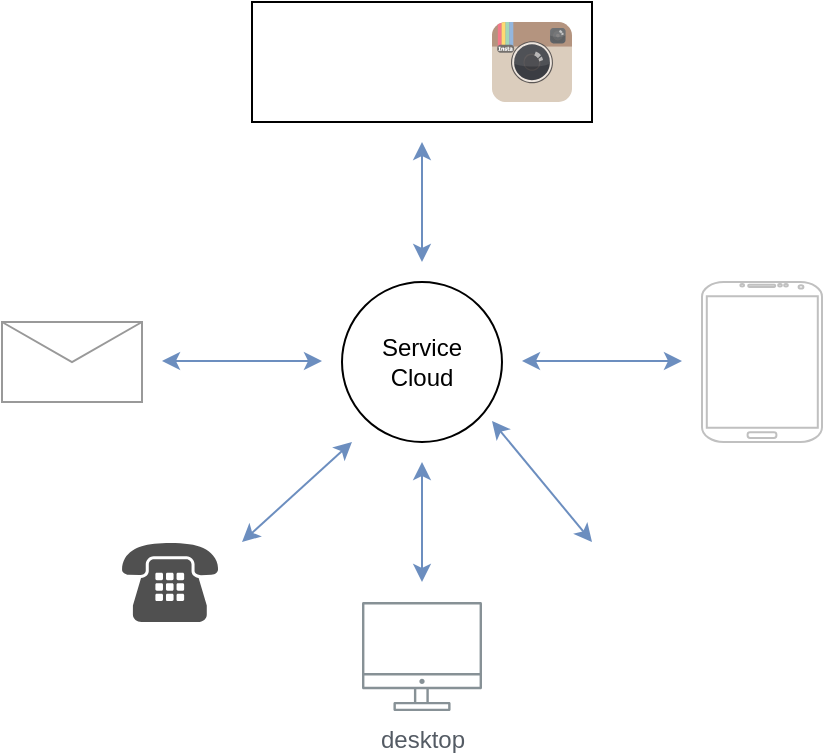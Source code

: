 <mxfile version="12.7.4" type="github">
  <diagram id="ag3dVYCGJuGmBB14NgHO" name="Page-1">
    <mxGraphModel dx="1186" dy="773" grid="1" gridSize="10" guides="1" tooltips="1" connect="1" arrows="1" fold="1" page="1" pageScale="1" pageWidth="827" pageHeight="1169" math="0" shadow="0">
      <root>
        <mxCell id="0" />
        <mxCell id="1" parent="0" />
        <mxCell id="snt15m9TcJzvURxw8jZ2-1" value="Service&lt;br&gt;Cloud" style="ellipse;whiteSpace=wrap;html=1;aspect=fixed;" vertex="1" parent="1">
          <mxGeometry x="360" y="290" width="80" height="80" as="geometry" />
        </mxCell>
        <mxCell id="snt15m9TcJzvURxw8jZ2-2" value="" style="verticalLabelPosition=bottom;shadow=0;dashed=0;align=center;html=1;verticalAlign=top;strokeWidth=1;shape=mxgraph.mockup.misc.mail2;strokeColor=#999999;" vertex="1" parent="1">
          <mxGeometry x="190" y="310" width="70" height="40" as="geometry" />
        </mxCell>
        <mxCell id="snt15m9TcJzvURxw8jZ2-3" value="" style="verticalLabelPosition=bottom;verticalAlign=top;html=1;shadow=0;dashed=0;strokeWidth=1;shape=mxgraph.android.phone2;strokeColor=#c0c0c0;" vertex="1" parent="1">
          <mxGeometry x="540" y="290" width="60" height="80" as="geometry" />
        </mxCell>
        <mxCell id="snt15m9TcJzvURxw8jZ2-4" value="" style="whiteSpace=wrap;html=1;" vertex="1" parent="1">
          <mxGeometry x="315" y="150" width="170" height="60" as="geometry" />
        </mxCell>
        <mxCell id="snt15m9TcJzvURxw8jZ2-5" value="" style="shape=image;html=1;verticalAlign=top;verticalLabelPosition=bottom;labelBackgroundColor=#ffffff;imageAspect=0;aspect=fixed;image=https://cdn3.iconfinder.com/data/icons/social-network-2/512/650867-facebook-128.png" vertex="1" parent="1">
          <mxGeometry x="325" y="160" width="40" height="40" as="geometry" />
        </mxCell>
        <mxCell id="snt15m9TcJzvURxw8jZ2-6" value="" style="shape=image;html=1;verticalAlign=top;verticalLabelPosition=bottom;labelBackgroundColor=#ffffff;imageAspect=0;aspect=fixed;image=https://cdn3.iconfinder.com/data/icons/social-network-2/512/650855-twitter-128.png" vertex="1" parent="1">
          <mxGeometry x="380" y="160" width="40" height="40" as="geometry" />
        </mxCell>
        <mxCell id="snt15m9TcJzvURxw8jZ2-7" value="" style="dashed=0;outlineConnect=0;html=1;align=center;labelPosition=center;verticalLabelPosition=bottom;verticalAlign=top;shape=mxgraph.weblogos.instagram;fillColor=#6FC0E4;gradientColor=#1E305B" vertex="1" parent="1">
          <mxGeometry x="435" y="160" width="40" height="40" as="geometry" />
        </mxCell>
        <mxCell id="snt15m9TcJzvURxw8jZ2-8" style="edgeStyle=orthogonalEdgeStyle;rounded=0;orthogonalLoop=1;jettySize=auto;html=1;exitX=0.5;exitY=1;exitDx=0;exitDy=0;" edge="1" parent="1" source="snt15m9TcJzvURxw8jZ2-4" target="snt15m9TcJzvURxw8jZ2-4">
          <mxGeometry relative="1" as="geometry" />
        </mxCell>
        <mxCell id="snt15m9TcJzvURxw8jZ2-10" value="" style="pointerEvents=1;shadow=0;dashed=0;html=1;strokeColor=none;fillColor=#505050;labelPosition=center;verticalLabelPosition=bottom;verticalAlign=top;outlineConnect=0;align=center;shape=mxgraph.office.devices.phone_traditional;" vertex="1" parent="1">
          <mxGeometry x="250" y="420" width="48" height="40" as="geometry" />
        </mxCell>
        <mxCell id="snt15m9TcJzvURxw8jZ2-11" value="desktop" style="outlineConnect=0;gradientColor=none;fontColor=#545B64;strokeColor=none;fillColor=#879196;dashed=0;verticalLabelPosition=bottom;verticalAlign=top;align=center;html=1;fontSize=12;fontStyle=0;aspect=fixed;shape=mxgraph.aws4.illustration_desktop;pointerEvents=1" vertex="1" parent="1">
          <mxGeometry x="370" y="450" width="60" height="54.6" as="geometry" />
        </mxCell>
        <mxCell id="snt15m9TcJzvURxw8jZ2-12" value="" style="shape=image;html=1;verticalAlign=top;verticalLabelPosition=bottom;labelBackgroundColor=#ffffff;imageAspect=0;aspect=fixed;image=https://cdn3.iconfinder.com/data/icons/forall/1062/window-128.png" vertex="1" parent="1">
          <mxGeometry x="490" y="410" width="60" height="60" as="geometry" />
        </mxCell>
        <mxCell id="snt15m9TcJzvURxw8jZ2-13" value="" style="endArrow=classic;startArrow=classic;html=1;fillColor=#dae8fc;strokeColor=#6c8ebf;" edge="1" parent="1">
          <mxGeometry width="50" height="50" relative="1" as="geometry">
            <mxPoint x="270" y="329.5" as="sourcePoint" />
            <mxPoint x="350" y="329.5" as="targetPoint" />
          </mxGeometry>
        </mxCell>
        <mxCell id="snt15m9TcJzvURxw8jZ2-14" value="" style="endArrow=classic;startArrow=classic;html=1;fillColor=#dae8fc;strokeColor=#6c8ebf;" edge="1" parent="1">
          <mxGeometry width="50" height="50" relative="1" as="geometry">
            <mxPoint x="450" y="329.5" as="sourcePoint" />
            <mxPoint x="530" y="329.5" as="targetPoint" />
          </mxGeometry>
        </mxCell>
        <mxCell id="snt15m9TcJzvURxw8jZ2-15" value="" style="endArrow=classic;startArrow=classic;html=1;fillColor=#dae8fc;strokeColor=#6c8ebf;" edge="1" parent="1">
          <mxGeometry width="50" height="50" relative="1" as="geometry">
            <mxPoint x="435" y="359.5" as="sourcePoint" />
            <mxPoint x="485" y="420" as="targetPoint" />
          </mxGeometry>
        </mxCell>
        <mxCell id="snt15m9TcJzvURxw8jZ2-16" value="" style="endArrow=classic;startArrow=classic;html=1;fillColor=#dae8fc;strokeColor=#6c8ebf;" edge="1" parent="1">
          <mxGeometry width="50" height="50" relative="1" as="geometry">
            <mxPoint x="365" y="370" as="sourcePoint" />
            <mxPoint x="310" y="420" as="targetPoint" />
          </mxGeometry>
        </mxCell>
        <mxCell id="snt15m9TcJzvURxw8jZ2-17" value="" style="endArrow=classic;startArrow=classic;html=1;fillColor=#dae8fc;strokeColor=#6c8ebf;" edge="1" parent="1">
          <mxGeometry width="50" height="50" relative="1" as="geometry">
            <mxPoint x="400" y="380" as="sourcePoint" />
            <mxPoint x="400" y="440" as="targetPoint" />
          </mxGeometry>
        </mxCell>
        <mxCell id="snt15m9TcJzvURxw8jZ2-18" value="" style="endArrow=classic;startArrow=classic;html=1;fillColor=#dae8fc;strokeColor=#6c8ebf;" edge="1" parent="1">
          <mxGeometry width="50" height="50" relative="1" as="geometry">
            <mxPoint x="400" y="280" as="sourcePoint" />
            <mxPoint x="400" y="220" as="targetPoint" />
          </mxGeometry>
        </mxCell>
      </root>
    </mxGraphModel>
  </diagram>
</mxfile>
